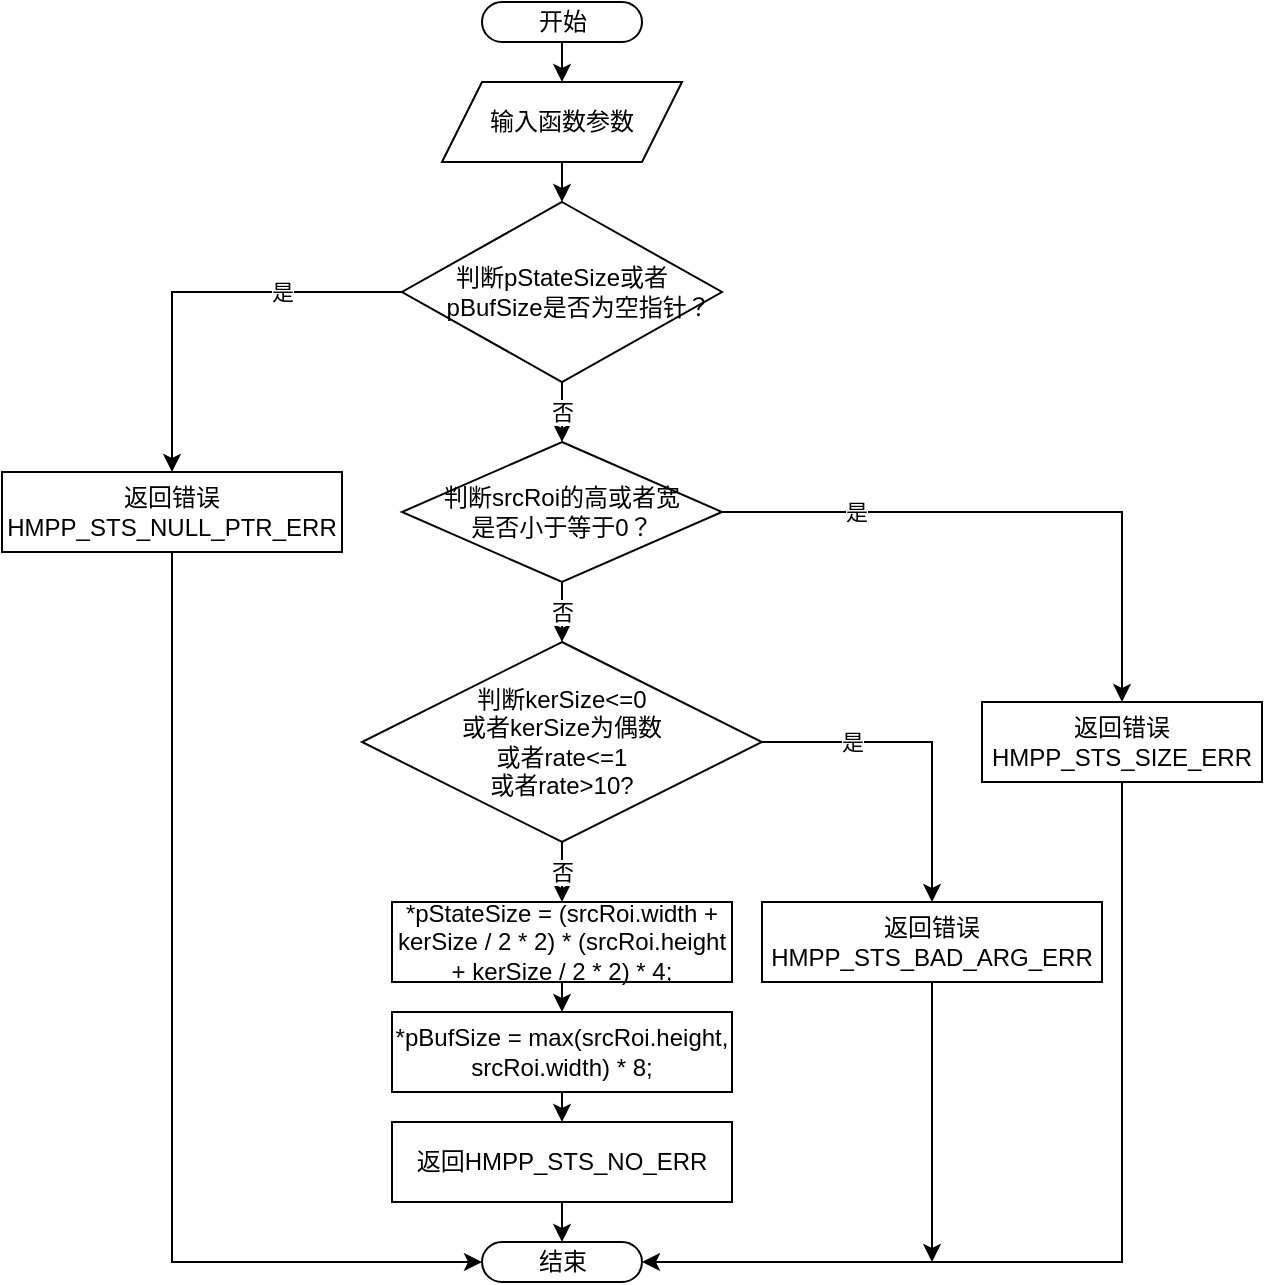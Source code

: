 <mxfile version="14.8.5" type="github" pages="2">
  <diagram id="C5RBs43oDa-KdzZeNtuy" name="Page-1">
    <mxGraphModel dx="1038" dy="579" grid="0" gridSize="10" guides="1" tooltips="1" connect="1" arrows="1" fold="1" page="1" pageScale="1" pageWidth="827" pageHeight="1169" math="0" shadow="0">
      <root>
        <mxCell id="WIyWlLk6GJQsqaUBKTNV-0" />
        <mxCell id="WIyWlLk6GJQsqaUBKTNV-1" parent="WIyWlLk6GJQsqaUBKTNV-0" />
        <mxCell id="ZNMSevWMWKB2k7Ek5_Fw-40" style="edgeStyle=orthogonalEdgeStyle;rounded=0;jumpSize=4;orthogonalLoop=1;jettySize=auto;html=1;exitX=0.5;exitY=0.5;exitDx=0;exitDy=10;exitPerimeter=0;entryX=0.5;entryY=0;entryDx=0;entryDy=0;" parent="WIyWlLk6GJQsqaUBKTNV-1" source="ZNMSevWMWKB2k7Ek5_Fw-0" target="ZNMSevWMWKB2k7Ek5_Fw-1" edge="1">
          <mxGeometry relative="1" as="geometry" />
        </mxCell>
        <mxCell id="ZNMSevWMWKB2k7Ek5_Fw-0" value="开始" style="html=1;dashed=0;whitespace=wrap;shape=mxgraph.dfd.start" parent="WIyWlLk6GJQsqaUBKTNV-1" vertex="1">
          <mxGeometry x="360" y="60" width="80" height="20" as="geometry" />
        </mxCell>
        <mxCell id="ZNMSevWMWKB2k7Ek5_Fw-5" style="edgeStyle=orthogonalEdgeStyle;rounded=0;orthogonalLoop=1;jettySize=auto;html=1;exitX=0.5;exitY=1;exitDx=0;exitDy=0;entryX=0.5;entryY=0;entryDx=0;entryDy=0;" parent="WIyWlLk6GJQsqaUBKTNV-1" source="ZNMSevWMWKB2k7Ek5_Fw-1" target="ZNMSevWMWKB2k7Ek5_Fw-4" edge="1">
          <mxGeometry relative="1" as="geometry" />
        </mxCell>
        <mxCell id="ZNMSevWMWKB2k7Ek5_Fw-1" value="输入函数参数" style="shape=parallelogram;perimeter=parallelogramPerimeter;whiteSpace=wrap;html=1;fixedSize=1;" parent="WIyWlLk6GJQsqaUBKTNV-1" vertex="1">
          <mxGeometry x="340" y="100" width="120" height="40" as="geometry" />
        </mxCell>
        <mxCell id="ZNMSevWMWKB2k7Ek5_Fw-8" value="是" style="edgeStyle=orthogonalEdgeStyle;rounded=0;orthogonalLoop=1;jettySize=auto;html=1;exitX=0;exitY=0.5;exitDx=0;exitDy=0;" parent="WIyWlLk6GJQsqaUBKTNV-1" source="ZNMSevWMWKB2k7Ek5_Fw-4" target="ZNMSevWMWKB2k7Ek5_Fw-7" edge="1">
          <mxGeometry x="-0.415" relative="1" as="geometry">
            <mxPoint as="offset" />
          </mxGeometry>
        </mxCell>
        <mxCell id="ZNMSevWMWKB2k7Ek5_Fw-11" value="否" style="edgeStyle=orthogonalEdgeStyle;rounded=0;orthogonalLoop=1;jettySize=auto;html=1;exitX=0.5;exitY=1;exitDx=0;exitDy=0;entryX=0.5;entryY=0;entryDx=0;entryDy=0;" parent="WIyWlLk6GJQsqaUBKTNV-1" source="ZNMSevWMWKB2k7Ek5_Fw-4" target="ZNMSevWMWKB2k7Ek5_Fw-10" edge="1">
          <mxGeometry relative="1" as="geometry" />
        </mxCell>
        <mxCell id="ZNMSevWMWKB2k7Ek5_Fw-4" value="判断pStateSize或者&lt;br&gt;&amp;nbsp; &amp;nbsp; &amp;nbsp;pBufSize是否为空指针？" style="rhombus;whiteSpace=wrap;html=1;" parent="WIyWlLk6GJQsqaUBKTNV-1" vertex="1">
          <mxGeometry x="320" y="160" width="160" height="90" as="geometry" />
        </mxCell>
        <mxCell id="ZNMSevWMWKB2k7Ek5_Fw-6" value="结束" style="html=1;dashed=0;whitespace=wrap;shape=mxgraph.dfd.start" parent="WIyWlLk6GJQsqaUBKTNV-1" vertex="1">
          <mxGeometry x="360" y="680" width="80" height="20" as="geometry" />
        </mxCell>
        <mxCell id="ZNMSevWMWKB2k7Ek5_Fw-9" style="edgeStyle=orthogonalEdgeStyle;rounded=0;orthogonalLoop=1;jettySize=auto;html=1;exitX=0.5;exitY=1;exitDx=0;exitDy=0;entryX=0;entryY=0.5;entryDx=0;entryDy=0;entryPerimeter=0;" parent="WIyWlLk6GJQsqaUBKTNV-1" source="ZNMSevWMWKB2k7Ek5_Fw-7" target="ZNMSevWMWKB2k7Ek5_Fw-6" edge="1">
          <mxGeometry relative="1" as="geometry" />
        </mxCell>
        <mxCell id="ZNMSevWMWKB2k7Ek5_Fw-7" value="返回错误HMPP_STS_NULL_PTR_ERR" style="rounded=0;whiteSpace=wrap;html=1;fillColor=#ffffff;gradientColor=none;" parent="WIyWlLk6GJQsqaUBKTNV-1" vertex="1">
          <mxGeometry x="120" y="295" width="170" height="40" as="geometry" />
        </mxCell>
        <mxCell id="ZNMSevWMWKB2k7Ek5_Fw-13" value="否" style="edgeStyle=orthogonalEdgeStyle;rounded=0;orthogonalLoop=1;jettySize=auto;html=1;exitX=0.5;exitY=1;exitDx=0;exitDy=0;entryX=0.5;entryY=0;entryDx=0;entryDy=0;" parent="WIyWlLk6GJQsqaUBKTNV-1" source="ZNMSevWMWKB2k7Ek5_Fw-10" target="ZNMSevWMWKB2k7Ek5_Fw-12" edge="1">
          <mxGeometry relative="1" as="geometry" />
        </mxCell>
        <mxCell id="ZNMSevWMWKB2k7Ek5_Fw-15" value="是" style="edgeStyle=orthogonalEdgeStyle;rounded=0;orthogonalLoop=1;jettySize=auto;html=1;exitX=1;exitY=0.5;exitDx=0;exitDy=0;entryX=0.5;entryY=0;entryDx=0;entryDy=0;" parent="WIyWlLk6GJQsqaUBKTNV-1" source="ZNMSevWMWKB2k7Ek5_Fw-10" target="ZNMSevWMWKB2k7Ek5_Fw-14" edge="1">
          <mxGeometry x="-0.546" relative="1" as="geometry">
            <mxPoint as="offset" />
          </mxGeometry>
        </mxCell>
        <mxCell id="ZNMSevWMWKB2k7Ek5_Fw-10" value="判断srcRoi的高或者宽&lt;br&gt;是否小于等于0？" style="rhombus;whiteSpace=wrap;html=1;" parent="WIyWlLk6GJQsqaUBKTNV-1" vertex="1">
          <mxGeometry x="320" y="280" width="160" height="70" as="geometry" />
        </mxCell>
        <mxCell id="ZNMSevWMWKB2k7Ek5_Fw-18" value="是" style="edgeStyle=orthogonalEdgeStyle;rounded=0;orthogonalLoop=1;jettySize=auto;html=1;exitX=1;exitY=0.5;exitDx=0;exitDy=0;entryX=0.5;entryY=0;entryDx=0;entryDy=0;" parent="WIyWlLk6GJQsqaUBKTNV-1" source="ZNMSevWMWKB2k7Ek5_Fw-12" target="ZNMSevWMWKB2k7Ek5_Fw-17" edge="1">
          <mxGeometry x="-0.46" relative="1" as="geometry">
            <mxPoint as="offset" />
          </mxGeometry>
        </mxCell>
        <mxCell id="ZNMSevWMWKB2k7Ek5_Fw-27" value="否" style="edgeStyle=orthogonalEdgeStyle;rounded=0;orthogonalLoop=1;jettySize=auto;html=1;exitX=0.5;exitY=1;exitDx=0;exitDy=0;entryX=0.5;entryY=0;entryDx=0;entryDy=0;" parent="WIyWlLk6GJQsqaUBKTNV-1" source="ZNMSevWMWKB2k7Ek5_Fw-12" target="ZNMSevWMWKB2k7Ek5_Fw-25" edge="1">
          <mxGeometry relative="1" as="geometry" />
        </mxCell>
        <mxCell id="ZNMSevWMWKB2k7Ek5_Fw-12" value="判断kerSize&amp;lt;=0&lt;br&gt;或者kerSize为偶数&lt;br&gt;或者rate&amp;lt;=1&lt;br&gt;或者rate&amp;gt;10?" style="rhombus;whiteSpace=wrap;html=1;" parent="WIyWlLk6GJQsqaUBKTNV-1" vertex="1">
          <mxGeometry x="300" y="380" width="200" height="100" as="geometry" />
        </mxCell>
        <mxCell id="ZNMSevWMWKB2k7Ek5_Fw-30" style="edgeStyle=orthogonalEdgeStyle;rounded=0;orthogonalLoop=1;jettySize=auto;html=1;exitX=0.5;exitY=1;exitDx=0;exitDy=0;entryX=1;entryY=0.5;entryDx=0;entryDy=0;entryPerimeter=0;" parent="WIyWlLk6GJQsqaUBKTNV-1" source="ZNMSevWMWKB2k7Ek5_Fw-14" target="ZNMSevWMWKB2k7Ek5_Fw-6" edge="1">
          <mxGeometry relative="1" as="geometry" />
        </mxCell>
        <mxCell id="ZNMSevWMWKB2k7Ek5_Fw-14" value="返回错误HMPP_STS_SIZE_ERR" style="rounded=0;whiteSpace=wrap;html=1;fillColor=#ffffff;gradientColor=none;" parent="WIyWlLk6GJQsqaUBKTNV-1" vertex="1">
          <mxGeometry x="610" y="410" width="140" height="40" as="geometry" />
        </mxCell>
        <mxCell id="ZNMSevWMWKB2k7Ek5_Fw-33" style="edgeStyle=orthogonalEdgeStyle;rounded=0;orthogonalLoop=1;jettySize=auto;html=1;jumpSize=4;" parent="WIyWlLk6GJQsqaUBKTNV-1" source="ZNMSevWMWKB2k7Ek5_Fw-17" edge="1">
          <mxGeometry relative="1" as="geometry">
            <mxPoint x="585" y="690" as="targetPoint" />
          </mxGeometry>
        </mxCell>
        <mxCell id="ZNMSevWMWKB2k7Ek5_Fw-17" value="返回错误HMPP_STS_BAD_ARG_ERR" style="rounded=0;whiteSpace=wrap;html=1;fillColor=#ffffff;gradientColor=none;" parent="WIyWlLk6GJQsqaUBKTNV-1" vertex="1">
          <mxGeometry x="500" y="510" width="170" height="40" as="geometry" />
        </mxCell>
        <mxCell id="ZNMSevWMWKB2k7Ek5_Fw-28" style="edgeStyle=orthogonalEdgeStyle;rounded=0;orthogonalLoop=1;jettySize=auto;html=1;exitX=0.5;exitY=1;exitDx=0;exitDy=0;entryX=0.5;entryY=0;entryDx=0;entryDy=0;" parent="WIyWlLk6GJQsqaUBKTNV-1" source="ZNMSevWMWKB2k7Ek5_Fw-25" target="ZNMSevWMWKB2k7Ek5_Fw-26" edge="1">
          <mxGeometry relative="1" as="geometry" />
        </mxCell>
        <mxCell id="ZNMSevWMWKB2k7Ek5_Fw-25" value="*pStateSize = (srcRoi.width + kerSize / 2 * 2) * (srcRoi.height + kerSize / 2 * 2) * 4;" style="rounded=0;whiteSpace=wrap;html=1;fillColor=#ffffff;gradientColor=none;" parent="WIyWlLk6GJQsqaUBKTNV-1" vertex="1">
          <mxGeometry x="315" y="510" width="170" height="40" as="geometry" />
        </mxCell>
        <mxCell id="ZNMSevWMWKB2k7Ek5_Fw-38" style="edgeStyle=orthogonalEdgeStyle;rounded=0;orthogonalLoop=1;jettySize=auto;html=1;exitX=0.5;exitY=1;exitDx=0;exitDy=0;entryX=0.5;entryY=0;entryDx=0;entryDy=0;" parent="WIyWlLk6GJQsqaUBKTNV-1" source="ZNMSevWMWKB2k7Ek5_Fw-26" target="ZNMSevWMWKB2k7Ek5_Fw-37" edge="1">
          <mxGeometry relative="1" as="geometry" />
        </mxCell>
        <mxCell id="ZNMSevWMWKB2k7Ek5_Fw-26" value="*pBufSize = max(srcRoi.height, srcRoi.width) * 8;" style="rounded=0;whiteSpace=wrap;html=1;fillColor=#ffffff;gradientColor=none;" parent="WIyWlLk6GJQsqaUBKTNV-1" vertex="1">
          <mxGeometry x="315" y="565" width="170" height="40" as="geometry" />
        </mxCell>
        <mxCell id="ZNMSevWMWKB2k7Ek5_Fw-39" style="edgeStyle=orthogonalEdgeStyle;rounded=0;orthogonalLoop=1;jettySize=auto;html=1;exitX=0.5;exitY=1;exitDx=0;exitDy=0;entryX=0.5;entryY=0;entryDx=0;entryDy=0;entryPerimeter=0;" parent="WIyWlLk6GJQsqaUBKTNV-1" source="ZNMSevWMWKB2k7Ek5_Fw-37" target="ZNMSevWMWKB2k7Ek5_Fw-6" edge="1">
          <mxGeometry relative="1" as="geometry" />
        </mxCell>
        <mxCell id="ZNMSevWMWKB2k7Ek5_Fw-37" value="返回HMPP_STS_NO_ERR" style="rounded=0;whiteSpace=wrap;html=1;fillColor=#ffffff;gradientColor=none;" parent="WIyWlLk6GJQsqaUBKTNV-1" vertex="1">
          <mxGeometry x="315" y="620" width="170" height="40" as="geometry" />
        </mxCell>
      </root>
    </mxGraphModel>
  </diagram>
  <diagram id="7Yc3ytJxiOWa-vGmbrRs" name="Page-2">
    <mxGraphModel dx="1038" dy="579" grid="1" gridSize="10" guides="1" tooltips="1" connect="1" arrows="1" fold="1" page="1" pageScale="1" pageWidth="827" pageHeight="1169" math="0" shadow="0">
      <root>
        <mxCell id="daRl45LXFV5j854g4WSP-0" />
        <mxCell id="daRl45LXFV5j854g4WSP-1" parent="daRl45LXFV5j854g4WSP-0" />
        <mxCell id="sC33nwhoYvKJ167pogGu-0" value="" style="shape=table;startSize=0;container=1;collapsible=0;childLayout=tableLayout;" vertex="1" parent="daRl45LXFV5j854g4WSP-1">
          <mxGeometry x="280" y="160" width="240" height="160" as="geometry" />
        </mxCell>
        <mxCell id="sC33nwhoYvKJ167pogGu-1" value="" style="shape=partialRectangle;collapsible=0;dropTarget=0;pointerEvents=0;fillColor=none;top=0;left=0;bottom=0;right=0;points=[[0,0.5],[1,0.5]];portConstraint=eastwest;" vertex="1" parent="sC33nwhoYvKJ167pogGu-0">
          <mxGeometry width="240" height="40" as="geometry" />
        </mxCell>
        <mxCell id="sC33nwhoYvKJ167pogGu-2" value="1" style="shape=partialRectangle;html=1;whiteSpace=wrap;connectable=0;overflow=hidden;fillColor=none;top=0;left=0;bottom=0;right=0;" vertex="1" parent="sC33nwhoYvKJ167pogGu-1">
          <mxGeometry width="60" height="40" as="geometry" />
        </mxCell>
        <mxCell id="sC33nwhoYvKJ167pogGu-3" value="2" style="shape=partialRectangle;html=1;whiteSpace=wrap;connectable=0;overflow=hidden;fillColor=none;top=0;left=0;bottom=0;right=0;" vertex="1" parent="sC33nwhoYvKJ167pogGu-1">
          <mxGeometry x="60" width="60" height="40" as="geometry" />
        </mxCell>
        <mxCell id="sC33nwhoYvKJ167pogGu-4" value="3" style="shape=partialRectangle;html=1;whiteSpace=wrap;connectable=0;overflow=hidden;fillColor=none;top=0;left=0;bottom=0;right=0;" vertex="1" parent="sC33nwhoYvKJ167pogGu-1">
          <mxGeometry x="120" width="60" height="40" as="geometry" />
        </mxCell>
        <mxCell id="sC33nwhoYvKJ167pogGu-5" value="4" style="shape=partialRectangle;html=1;whiteSpace=wrap;connectable=0;overflow=hidden;fillColor=none;top=0;left=0;bottom=0;right=0;" vertex="1" parent="sC33nwhoYvKJ167pogGu-1">
          <mxGeometry x="180" width="60" height="40" as="geometry" />
        </mxCell>
        <mxCell id="sC33nwhoYvKJ167pogGu-6" value="" style="shape=partialRectangle;collapsible=0;dropTarget=0;pointerEvents=0;fillColor=none;top=0;left=0;bottom=0;right=0;points=[[0,0.5],[1,0.5]];portConstraint=eastwest;" vertex="1" parent="sC33nwhoYvKJ167pogGu-0">
          <mxGeometry y="40" width="240" height="40" as="geometry" />
        </mxCell>
        <mxCell id="sC33nwhoYvKJ167pogGu-7" value="5" style="shape=partialRectangle;html=1;whiteSpace=wrap;connectable=0;overflow=hidden;fillColor=none;top=0;left=0;bottom=0;right=0;" vertex="1" parent="sC33nwhoYvKJ167pogGu-6">
          <mxGeometry width="60" height="40" as="geometry" />
        </mxCell>
        <mxCell id="sC33nwhoYvKJ167pogGu-8" value="6" style="shape=partialRectangle;html=1;whiteSpace=wrap;connectable=0;overflow=hidden;fillColor=none;top=0;left=0;bottom=0;right=0;" vertex="1" parent="sC33nwhoYvKJ167pogGu-6">
          <mxGeometry x="60" width="60" height="40" as="geometry" />
        </mxCell>
        <mxCell id="sC33nwhoYvKJ167pogGu-9" value="7" style="shape=partialRectangle;html=1;whiteSpace=wrap;connectable=0;overflow=hidden;fillColor=none;top=0;left=0;bottom=0;right=0;" vertex="1" parent="sC33nwhoYvKJ167pogGu-6">
          <mxGeometry x="120" width="60" height="40" as="geometry" />
        </mxCell>
        <mxCell id="sC33nwhoYvKJ167pogGu-10" value="8" style="shape=partialRectangle;html=1;whiteSpace=wrap;connectable=0;overflow=hidden;fillColor=none;top=0;left=0;bottom=0;right=0;" vertex="1" parent="sC33nwhoYvKJ167pogGu-6">
          <mxGeometry x="180" width="60" height="40" as="geometry" />
        </mxCell>
        <mxCell id="sC33nwhoYvKJ167pogGu-11" value="" style="shape=partialRectangle;collapsible=0;dropTarget=0;pointerEvents=0;fillColor=none;top=0;left=0;bottom=0;right=0;points=[[0,0.5],[1,0.5]];portConstraint=eastwest;" vertex="1" parent="sC33nwhoYvKJ167pogGu-0">
          <mxGeometry y="80" width="240" height="40" as="geometry" />
        </mxCell>
        <mxCell id="sC33nwhoYvKJ167pogGu-12" value="9" style="shape=partialRectangle;html=1;whiteSpace=wrap;connectable=0;overflow=hidden;fillColor=none;top=0;left=0;bottom=0;right=0;" vertex="1" parent="sC33nwhoYvKJ167pogGu-11">
          <mxGeometry width="60" height="40" as="geometry" />
        </mxCell>
        <mxCell id="sC33nwhoYvKJ167pogGu-13" value="10" style="shape=partialRectangle;html=1;whiteSpace=wrap;connectable=0;overflow=hidden;fillColor=none;top=0;left=0;bottom=0;right=0;" vertex="1" parent="sC33nwhoYvKJ167pogGu-11">
          <mxGeometry x="60" width="60" height="40" as="geometry" />
        </mxCell>
        <mxCell id="sC33nwhoYvKJ167pogGu-14" value="11" style="shape=partialRectangle;html=1;whiteSpace=wrap;connectable=0;overflow=hidden;fillColor=none;top=0;left=0;bottom=0;right=0;" vertex="1" parent="sC33nwhoYvKJ167pogGu-11">
          <mxGeometry x="120" width="60" height="40" as="geometry" />
        </mxCell>
        <mxCell id="sC33nwhoYvKJ167pogGu-15" value="12" style="shape=partialRectangle;html=1;whiteSpace=wrap;connectable=0;overflow=hidden;fillColor=none;top=0;left=0;bottom=0;right=0;" vertex="1" parent="sC33nwhoYvKJ167pogGu-11">
          <mxGeometry x="180" width="60" height="40" as="geometry" />
        </mxCell>
        <mxCell id="sC33nwhoYvKJ167pogGu-16" value="" style="shape=partialRectangle;collapsible=0;dropTarget=0;pointerEvents=0;fillColor=none;top=0;left=0;bottom=0;right=0;points=[[0,0.5],[1,0.5]];portConstraint=eastwest;" vertex="1" parent="sC33nwhoYvKJ167pogGu-0">
          <mxGeometry y="120" width="240" height="40" as="geometry" />
        </mxCell>
        <mxCell id="sC33nwhoYvKJ167pogGu-17" value="13" style="shape=partialRectangle;html=1;whiteSpace=wrap;connectable=0;overflow=hidden;fillColor=none;top=0;left=0;bottom=0;right=0;" vertex="1" parent="sC33nwhoYvKJ167pogGu-16">
          <mxGeometry width="60" height="40" as="geometry" />
        </mxCell>
        <mxCell id="sC33nwhoYvKJ167pogGu-18" value="14" style="shape=partialRectangle;html=1;whiteSpace=wrap;connectable=0;overflow=hidden;fillColor=none;top=0;left=0;bottom=0;right=0;" vertex="1" parent="sC33nwhoYvKJ167pogGu-16">
          <mxGeometry x="60" width="60" height="40" as="geometry" />
        </mxCell>
        <mxCell id="sC33nwhoYvKJ167pogGu-19" value="15" style="shape=partialRectangle;html=1;whiteSpace=wrap;connectable=0;overflow=hidden;fillColor=none;top=0;left=0;bottom=0;right=0;" vertex="1" parent="sC33nwhoYvKJ167pogGu-16">
          <mxGeometry x="120" width="60" height="40" as="geometry" />
        </mxCell>
        <mxCell id="sC33nwhoYvKJ167pogGu-20" value="16" style="shape=partialRectangle;html=1;whiteSpace=wrap;connectable=0;overflow=hidden;fillColor=none;top=0;left=0;bottom=0;right=0;" vertex="1" parent="sC33nwhoYvKJ167pogGu-16">
          <mxGeometry x="180" width="60" height="40" as="geometry" />
        </mxCell>
      </root>
    </mxGraphModel>
  </diagram>
</mxfile>
